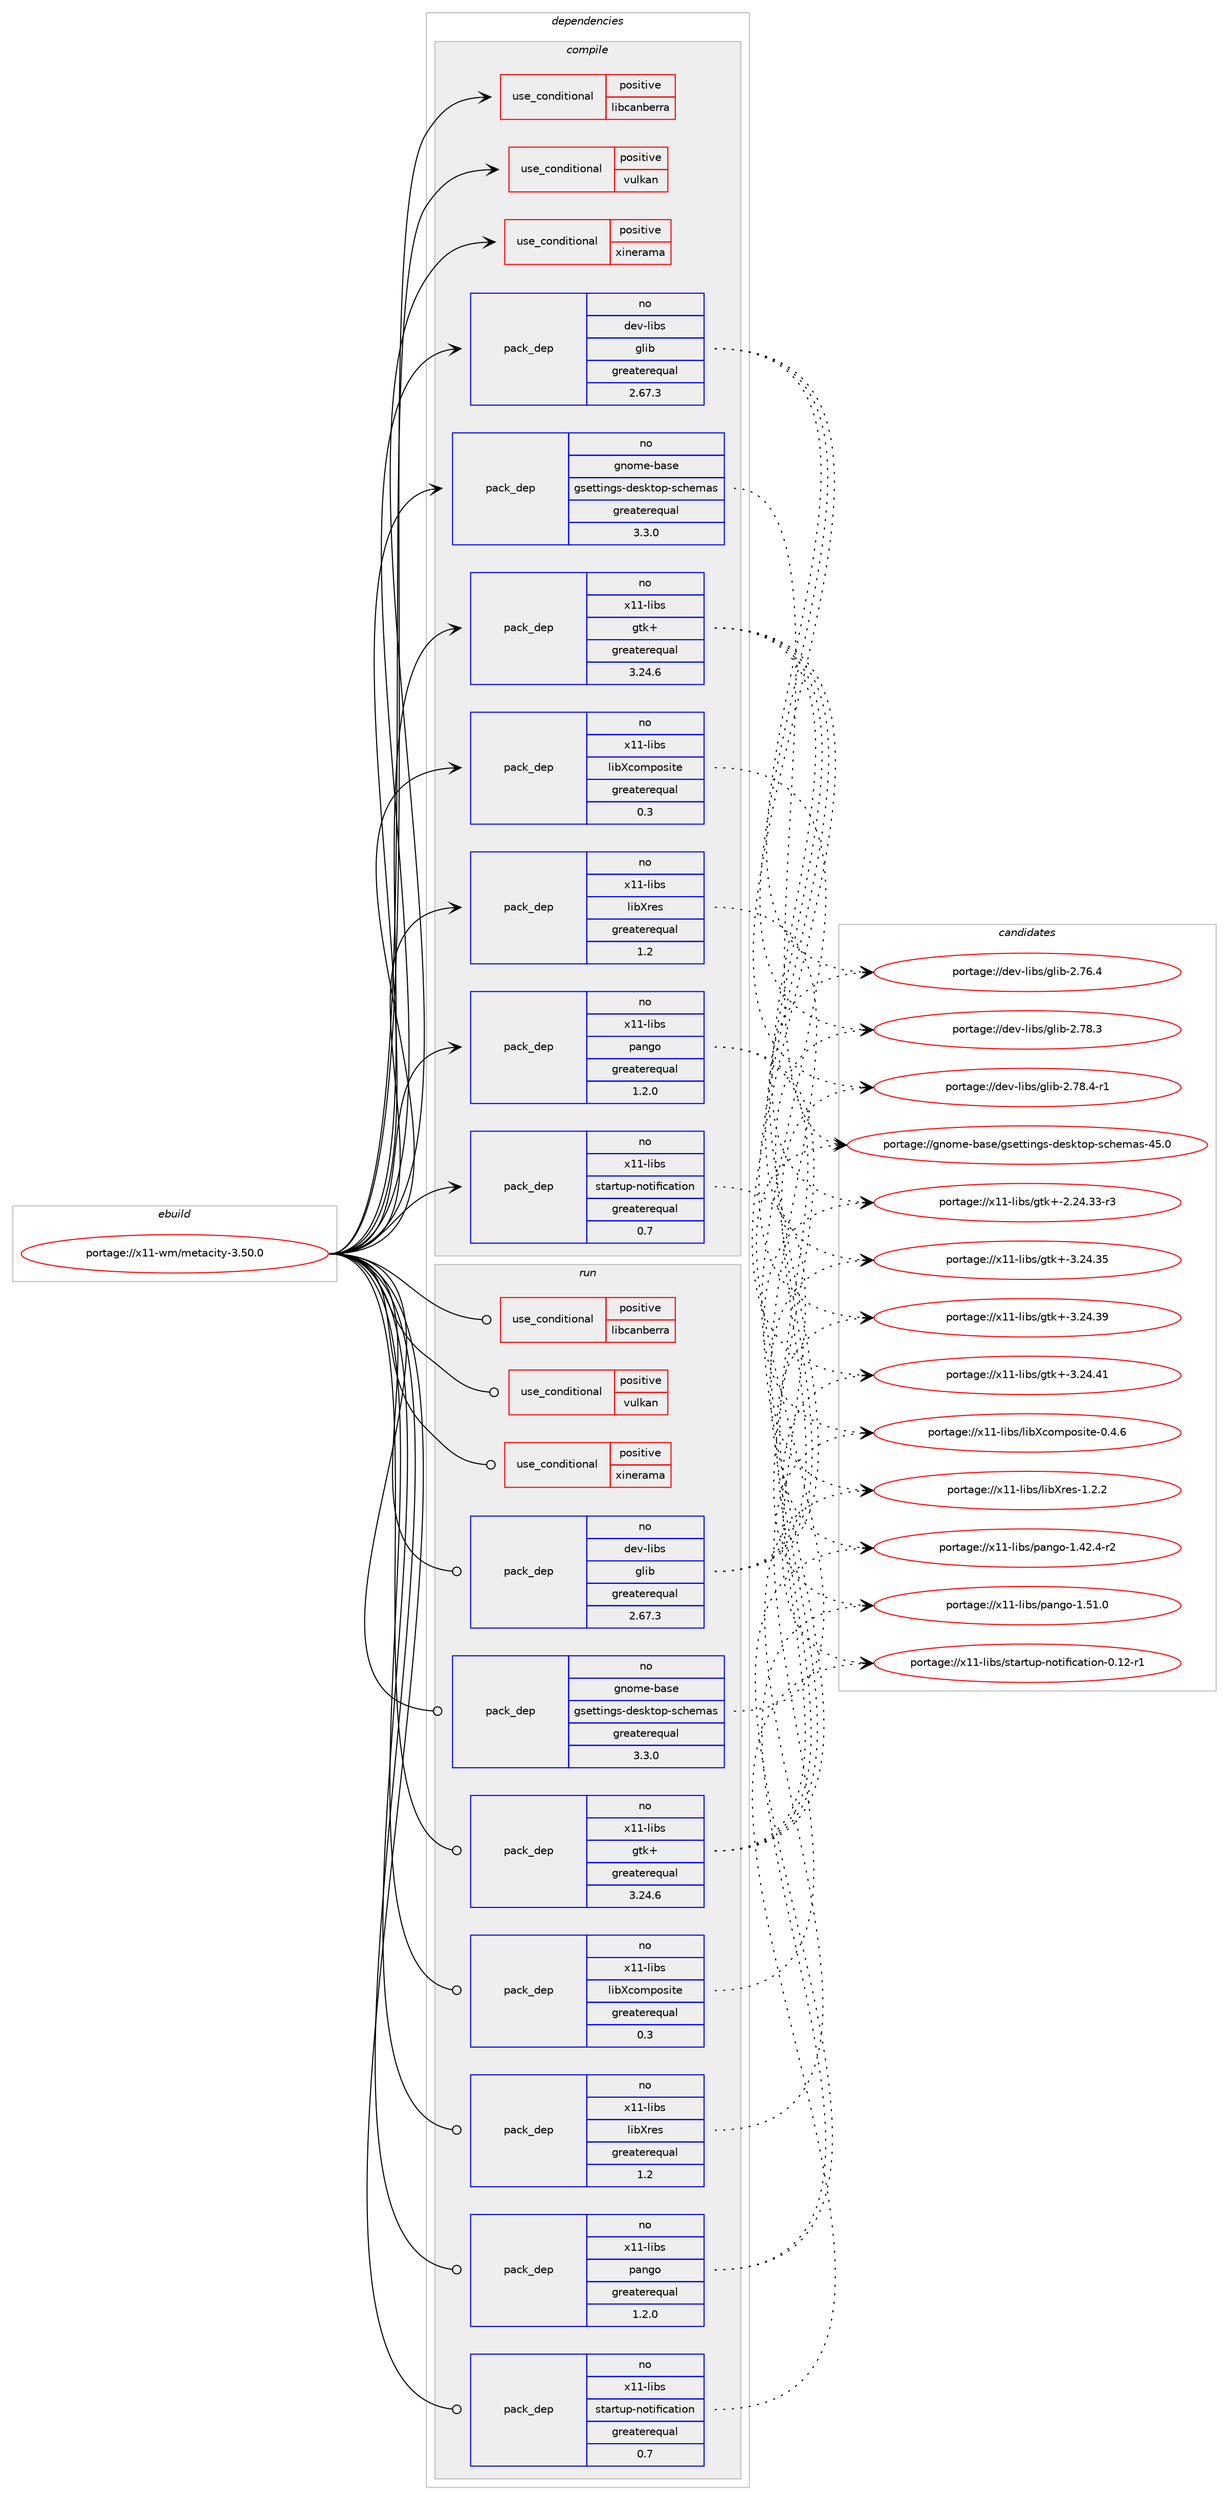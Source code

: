 digraph prolog {

# *************
# Graph options
# *************

newrank=true;
concentrate=true;
compound=true;
graph [rankdir=LR,fontname=Helvetica,fontsize=10,ranksep=1.5];#, ranksep=2.5, nodesep=0.2];
edge  [arrowhead=vee];
node  [fontname=Helvetica,fontsize=10];

# **********
# The ebuild
# **********

subgraph cluster_leftcol {
color=gray;
rank=same;
label=<<i>ebuild</i>>;
id [label="portage://x11-wm/metacity-3.50.0", color=red, width=4, href="../x11-wm/metacity-3.50.0.svg"];
}

# ****************
# The dependencies
# ****************

subgraph cluster_midcol {
color=gray;
label=<<i>dependencies</i>>;
subgraph cluster_compile {
fillcolor="#eeeeee";
style=filled;
label=<<i>compile</i>>;
subgraph cond17154 {
dependency26110 [label=<<TABLE BORDER="0" CELLBORDER="1" CELLSPACING="0" CELLPADDING="4"><TR><TD ROWSPAN="3" CELLPADDING="10">use_conditional</TD></TR><TR><TD>positive</TD></TR><TR><TD>libcanberra</TD></TR></TABLE>>, shape=none, color=red];
# *** BEGIN UNKNOWN DEPENDENCY TYPE (TODO) ***
# dependency26110 -> package_dependency(portage://x11-wm/metacity-3.50.0,install,no,media-libs,libcanberra,none,[,,],[],[use(enable(gtk3),none)])
# *** END UNKNOWN DEPENDENCY TYPE (TODO) ***

}
id:e -> dependency26110:w [weight=20,style="solid",arrowhead="vee"];
subgraph cond17155 {
dependency26111 [label=<<TABLE BORDER="0" CELLBORDER="1" CELLSPACING="0" CELLPADDING="4"><TR><TD ROWSPAN="3" CELLPADDING="10">use_conditional</TD></TR><TR><TD>positive</TD></TR><TR><TD>vulkan</TD></TR></TABLE>>, shape=none, color=red];
# *** BEGIN UNKNOWN DEPENDENCY TYPE (TODO) ***
# dependency26111 -> package_dependency(portage://x11-wm/metacity-3.50.0,install,no,media-libs,vulkan-loader,none,[,,],[],[])
# *** END UNKNOWN DEPENDENCY TYPE (TODO) ***

}
id:e -> dependency26111:w [weight=20,style="solid",arrowhead="vee"];
subgraph cond17156 {
dependency26112 [label=<<TABLE BORDER="0" CELLBORDER="1" CELLSPACING="0" CELLPADDING="4"><TR><TD ROWSPAN="3" CELLPADDING="10">use_conditional</TD></TR><TR><TD>positive</TD></TR><TR><TD>xinerama</TD></TR></TABLE>>, shape=none, color=red];
# *** BEGIN UNKNOWN DEPENDENCY TYPE (TODO) ***
# dependency26112 -> package_dependency(portage://x11-wm/metacity-3.50.0,install,no,x11-libs,libXinerama,none,[,,],[],[])
# *** END UNKNOWN DEPENDENCY TYPE (TODO) ***

}
id:e -> dependency26112:w [weight=20,style="solid",arrowhead="vee"];
subgraph pack8634 {
dependency26113 [label=<<TABLE BORDER="0" CELLBORDER="1" CELLSPACING="0" CELLPADDING="4" WIDTH="220"><TR><TD ROWSPAN="6" CELLPADDING="30">pack_dep</TD></TR><TR><TD WIDTH="110">no</TD></TR><TR><TD>dev-libs</TD></TR><TR><TD>glib</TD></TR><TR><TD>greaterequal</TD></TR><TR><TD>2.67.3</TD></TR></TABLE>>, shape=none, color=blue];
}
id:e -> dependency26113:w [weight=20,style="solid",arrowhead="vee"];
subgraph pack8635 {
dependency26114 [label=<<TABLE BORDER="0" CELLBORDER="1" CELLSPACING="0" CELLPADDING="4" WIDTH="220"><TR><TD ROWSPAN="6" CELLPADDING="30">pack_dep</TD></TR><TR><TD WIDTH="110">no</TD></TR><TR><TD>gnome-base</TD></TR><TR><TD>gsettings-desktop-schemas</TD></TR><TR><TD>greaterequal</TD></TR><TR><TD>3.3.0</TD></TR></TABLE>>, shape=none, color=blue];
}
id:e -> dependency26114:w [weight=20,style="solid",arrowhead="vee"];
# *** BEGIN UNKNOWN DEPENDENCY TYPE (TODO) ***
# id -> package_dependency(portage://x11-wm/metacity-3.50.0,install,no,gnome-base,libgtop,none,[,,],[slot(2),equal],[])
# *** END UNKNOWN DEPENDENCY TYPE (TODO) ***

# *** BEGIN UNKNOWN DEPENDENCY TYPE (TODO) ***
# id -> package_dependency(portage://x11-wm/metacity-3.50.0,install,no,gnome-extra,zenity,none,[,,],[],[])
# *** END UNKNOWN DEPENDENCY TYPE (TODO) ***

# *** BEGIN UNKNOWN DEPENDENCY TYPE (TODO) ***
# id -> package_dependency(portage://x11-wm/metacity-3.50.0,install,no,x11-base,xorg-proto,none,[,,],[],[])
# *** END UNKNOWN DEPENDENCY TYPE (TODO) ***

subgraph pack8636 {
dependency26115 [label=<<TABLE BORDER="0" CELLBORDER="1" CELLSPACING="0" CELLPADDING="4" WIDTH="220"><TR><TD ROWSPAN="6" CELLPADDING="30">pack_dep</TD></TR><TR><TD WIDTH="110">no</TD></TR><TR><TD>x11-libs</TD></TR><TR><TD>gtk+</TD></TR><TR><TD>greaterequal</TD></TR><TR><TD>3.24.6</TD></TR></TABLE>>, shape=none, color=blue];
}
id:e -> dependency26115:w [weight=20,style="solid",arrowhead="vee"];
# *** BEGIN UNKNOWN DEPENDENCY TYPE (TODO) ***
# id -> package_dependency(portage://x11-wm/metacity-3.50.0,install,no,x11-libs,libICE,none,[,,],[],[])
# *** END UNKNOWN DEPENDENCY TYPE (TODO) ***

# *** BEGIN UNKNOWN DEPENDENCY TYPE (TODO) ***
# id -> package_dependency(portage://x11-wm/metacity-3.50.0,install,no,x11-libs,libSM,none,[,,],[],[])
# *** END UNKNOWN DEPENDENCY TYPE (TODO) ***

# *** BEGIN UNKNOWN DEPENDENCY TYPE (TODO) ***
# id -> package_dependency(portage://x11-wm/metacity-3.50.0,install,no,x11-libs,libX11,none,[,,],[],[])
# *** END UNKNOWN DEPENDENCY TYPE (TODO) ***

subgraph pack8637 {
dependency26116 [label=<<TABLE BORDER="0" CELLBORDER="1" CELLSPACING="0" CELLPADDING="4" WIDTH="220"><TR><TD ROWSPAN="6" CELLPADDING="30">pack_dep</TD></TR><TR><TD WIDTH="110">no</TD></TR><TR><TD>x11-libs</TD></TR><TR><TD>libXcomposite</TD></TR><TR><TD>greaterequal</TD></TR><TR><TD>0.3</TD></TR></TABLE>>, shape=none, color=blue];
}
id:e -> dependency26116:w [weight=20,style="solid",arrowhead="vee"];
# *** BEGIN UNKNOWN DEPENDENCY TYPE (TODO) ***
# id -> package_dependency(portage://x11-wm/metacity-3.50.0,install,no,x11-libs,libXcursor,none,[,,],[],[])
# *** END UNKNOWN DEPENDENCY TYPE (TODO) ***

# *** BEGIN UNKNOWN DEPENDENCY TYPE (TODO) ***
# id -> package_dependency(portage://x11-wm/metacity-3.50.0,install,no,x11-libs,libXdamage,none,[,,],[],[])
# *** END UNKNOWN DEPENDENCY TYPE (TODO) ***

# *** BEGIN UNKNOWN DEPENDENCY TYPE (TODO) ***
# id -> package_dependency(portage://x11-wm/metacity-3.50.0,install,no,x11-libs,libXext,none,[,,],[],[])
# *** END UNKNOWN DEPENDENCY TYPE (TODO) ***

# *** BEGIN UNKNOWN DEPENDENCY TYPE (TODO) ***
# id -> package_dependency(portage://x11-wm/metacity-3.50.0,install,no,x11-libs,libXfixes,none,[,,],[],[])
# *** END UNKNOWN DEPENDENCY TYPE (TODO) ***

# *** BEGIN UNKNOWN DEPENDENCY TYPE (TODO) ***
# id -> package_dependency(portage://x11-wm/metacity-3.50.0,install,no,x11-libs,libXpresent,none,[,,],[],[])
# *** END UNKNOWN DEPENDENCY TYPE (TODO) ***

# *** BEGIN UNKNOWN DEPENDENCY TYPE (TODO) ***
# id -> package_dependency(portage://x11-wm/metacity-3.50.0,install,no,x11-libs,libXrandr,none,[,,],[],[])
# *** END UNKNOWN DEPENDENCY TYPE (TODO) ***

# *** BEGIN UNKNOWN DEPENDENCY TYPE (TODO) ***
# id -> package_dependency(portage://x11-wm/metacity-3.50.0,install,no,x11-libs,libXrender,none,[,,],[],[])
# *** END UNKNOWN DEPENDENCY TYPE (TODO) ***

subgraph pack8638 {
dependency26117 [label=<<TABLE BORDER="0" CELLBORDER="1" CELLSPACING="0" CELLPADDING="4" WIDTH="220"><TR><TD ROWSPAN="6" CELLPADDING="30">pack_dep</TD></TR><TR><TD WIDTH="110">no</TD></TR><TR><TD>x11-libs</TD></TR><TR><TD>libXres</TD></TR><TR><TD>greaterequal</TD></TR><TR><TD>1.2</TD></TR></TABLE>>, shape=none, color=blue];
}
id:e -> dependency26117:w [weight=20,style="solid",arrowhead="vee"];
subgraph pack8639 {
dependency26118 [label=<<TABLE BORDER="0" CELLBORDER="1" CELLSPACING="0" CELLPADDING="4" WIDTH="220"><TR><TD ROWSPAN="6" CELLPADDING="30">pack_dep</TD></TR><TR><TD WIDTH="110">no</TD></TR><TR><TD>x11-libs</TD></TR><TR><TD>pango</TD></TR><TR><TD>greaterequal</TD></TR><TR><TD>1.2.0</TD></TR></TABLE>>, shape=none, color=blue];
}
id:e -> dependency26118:w [weight=20,style="solid",arrowhead="vee"];
subgraph pack8640 {
dependency26119 [label=<<TABLE BORDER="0" CELLBORDER="1" CELLSPACING="0" CELLPADDING="4" WIDTH="220"><TR><TD ROWSPAN="6" CELLPADDING="30">pack_dep</TD></TR><TR><TD WIDTH="110">no</TD></TR><TR><TD>x11-libs</TD></TR><TR><TD>startup-notification</TD></TR><TR><TD>greaterequal</TD></TR><TR><TD>0.7</TD></TR></TABLE>>, shape=none, color=blue];
}
id:e -> dependency26119:w [weight=20,style="solid",arrowhead="vee"];
}
subgraph cluster_compileandrun {
fillcolor="#eeeeee";
style=filled;
label=<<i>compile and run</i>>;
}
subgraph cluster_run {
fillcolor="#eeeeee";
style=filled;
label=<<i>run</i>>;
subgraph cond17157 {
dependency26120 [label=<<TABLE BORDER="0" CELLBORDER="1" CELLSPACING="0" CELLPADDING="4"><TR><TD ROWSPAN="3" CELLPADDING="10">use_conditional</TD></TR><TR><TD>positive</TD></TR><TR><TD>libcanberra</TD></TR></TABLE>>, shape=none, color=red];
# *** BEGIN UNKNOWN DEPENDENCY TYPE (TODO) ***
# dependency26120 -> package_dependency(portage://x11-wm/metacity-3.50.0,run,no,media-libs,libcanberra,none,[,,],[],[use(enable(gtk3),none)])
# *** END UNKNOWN DEPENDENCY TYPE (TODO) ***

}
id:e -> dependency26120:w [weight=20,style="solid",arrowhead="odot"];
subgraph cond17158 {
dependency26121 [label=<<TABLE BORDER="0" CELLBORDER="1" CELLSPACING="0" CELLPADDING="4"><TR><TD ROWSPAN="3" CELLPADDING="10">use_conditional</TD></TR><TR><TD>positive</TD></TR><TR><TD>vulkan</TD></TR></TABLE>>, shape=none, color=red];
# *** BEGIN UNKNOWN DEPENDENCY TYPE (TODO) ***
# dependency26121 -> package_dependency(portage://x11-wm/metacity-3.50.0,run,no,media-libs,vulkan-loader,none,[,,],[],[])
# *** END UNKNOWN DEPENDENCY TYPE (TODO) ***

}
id:e -> dependency26121:w [weight=20,style="solid",arrowhead="odot"];
subgraph cond17159 {
dependency26122 [label=<<TABLE BORDER="0" CELLBORDER="1" CELLSPACING="0" CELLPADDING="4"><TR><TD ROWSPAN="3" CELLPADDING="10">use_conditional</TD></TR><TR><TD>positive</TD></TR><TR><TD>xinerama</TD></TR></TABLE>>, shape=none, color=red];
# *** BEGIN UNKNOWN DEPENDENCY TYPE (TODO) ***
# dependency26122 -> package_dependency(portage://x11-wm/metacity-3.50.0,run,no,x11-libs,libXinerama,none,[,,],[],[])
# *** END UNKNOWN DEPENDENCY TYPE (TODO) ***

}
id:e -> dependency26122:w [weight=20,style="solid",arrowhead="odot"];
subgraph pack8641 {
dependency26123 [label=<<TABLE BORDER="0" CELLBORDER="1" CELLSPACING="0" CELLPADDING="4" WIDTH="220"><TR><TD ROWSPAN="6" CELLPADDING="30">pack_dep</TD></TR><TR><TD WIDTH="110">no</TD></TR><TR><TD>dev-libs</TD></TR><TR><TD>glib</TD></TR><TR><TD>greaterequal</TD></TR><TR><TD>2.67.3</TD></TR></TABLE>>, shape=none, color=blue];
}
id:e -> dependency26123:w [weight=20,style="solid",arrowhead="odot"];
subgraph pack8642 {
dependency26124 [label=<<TABLE BORDER="0" CELLBORDER="1" CELLSPACING="0" CELLPADDING="4" WIDTH="220"><TR><TD ROWSPAN="6" CELLPADDING="30">pack_dep</TD></TR><TR><TD WIDTH="110">no</TD></TR><TR><TD>gnome-base</TD></TR><TR><TD>gsettings-desktop-schemas</TD></TR><TR><TD>greaterequal</TD></TR><TR><TD>3.3.0</TD></TR></TABLE>>, shape=none, color=blue];
}
id:e -> dependency26124:w [weight=20,style="solid",arrowhead="odot"];
# *** BEGIN UNKNOWN DEPENDENCY TYPE (TODO) ***
# id -> package_dependency(portage://x11-wm/metacity-3.50.0,run,no,gnome-base,libgtop,none,[,,],[slot(2),equal],[])
# *** END UNKNOWN DEPENDENCY TYPE (TODO) ***

# *** BEGIN UNKNOWN DEPENDENCY TYPE (TODO) ***
# id -> package_dependency(portage://x11-wm/metacity-3.50.0,run,no,gnome-extra,zenity,none,[,,],[],[])
# *** END UNKNOWN DEPENDENCY TYPE (TODO) ***

subgraph pack8643 {
dependency26125 [label=<<TABLE BORDER="0" CELLBORDER="1" CELLSPACING="0" CELLPADDING="4" WIDTH="220"><TR><TD ROWSPAN="6" CELLPADDING="30">pack_dep</TD></TR><TR><TD WIDTH="110">no</TD></TR><TR><TD>x11-libs</TD></TR><TR><TD>gtk+</TD></TR><TR><TD>greaterequal</TD></TR><TR><TD>3.24.6</TD></TR></TABLE>>, shape=none, color=blue];
}
id:e -> dependency26125:w [weight=20,style="solid",arrowhead="odot"];
# *** BEGIN UNKNOWN DEPENDENCY TYPE (TODO) ***
# id -> package_dependency(portage://x11-wm/metacity-3.50.0,run,no,x11-libs,libICE,none,[,,],[],[])
# *** END UNKNOWN DEPENDENCY TYPE (TODO) ***

# *** BEGIN UNKNOWN DEPENDENCY TYPE (TODO) ***
# id -> package_dependency(portage://x11-wm/metacity-3.50.0,run,no,x11-libs,libSM,none,[,,],[],[])
# *** END UNKNOWN DEPENDENCY TYPE (TODO) ***

# *** BEGIN UNKNOWN DEPENDENCY TYPE (TODO) ***
# id -> package_dependency(portage://x11-wm/metacity-3.50.0,run,no,x11-libs,libX11,none,[,,],[],[])
# *** END UNKNOWN DEPENDENCY TYPE (TODO) ***

subgraph pack8644 {
dependency26126 [label=<<TABLE BORDER="0" CELLBORDER="1" CELLSPACING="0" CELLPADDING="4" WIDTH="220"><TR><TD ROWSPAN="6" CELLPADDING="30">pack_dep</TD></TR><TR><TD WIDTH="110">no</TD></TR><TR><TD>x11-libs</TD></TR><TR><TD>libXcomposite</TD></TR><TR><TD>greaterequal</TD></TR><TR><TD>0.3</TD></TR></TABLE>>, shape=none, color=blue];
}
id:e -> dependency26126:w [weight=20,style="solid",arrowhead="odot"];
# *** BEGIN UNKNOWN DEPENDENCY TYPE (TODO) ***
# id -> package_dependency(portage://x11-wm/metacity-3.50.0,run,no,x11-libs,libXcursor,none,[,,],[],[])
# *** END UNKNOWN DEPENDENCY TYPE (TODO) ***

# *** BEGIN UNKNOWN DEPENDENCY TYPE (TODO) ***
# id -> package_dependency(portage://x11-wm/metacity-3.50.0,run,no,x11-libs,libXdamage,none,[,,],[],[])
# *** END UNKNOWN DEPENDENCY TYPE (TODO) ***

# *** BEGIN UNKNOWN DEPENDENCY TYPE (TODO) ***
# id -> package_dependency(portage://x11-wm/metacity-3.50.0,run,no,x11-libs,libXext,none,[,,],[],[])
# *** END UNKNOWN DEPENDENCY TYPE (TODO) ***

# *** BEGIN UNKNOWN DEPENDENCY TYPE (TODO) ***
# id -> package_dependency(portage://x11-wm/metacity-3.50.0,run,no,x11-libs,libXfixes,none,[,,],[],[])
# *** END UNKNOWN DEPENDENCY TYPE (TODO) ***

# *** BEGIN UNKNOWN DEPENDENCY TYPE (TODO) ***
# id -> package_dependency(portage://x11-wm/metacity-3.50.0,run,no,x11-libs,libXpresent,none,[,,],[],[])
# *** END UNKNOWN DEPENDENCY TYPE (TODO) ***

# *** BEGIN UNKNOWN DEPENDENCY TYPE (TODO) ***
# id -> package_dependency(portage://x11-wm/metacity-3.50.0,run,no,x11-libs,libXrandr,none,[,,],[],[])
# *** END UNKNOWN DEPENDENCY TYPE (TODO) ***

# *** BEGIN UNKNOWN DEPENDENCY TYPE (TODO) ***
# id -> package_dependency(portage://x11-wm/metacity-3.50.0,run,no,x11-libs,libXrender,none,[,,],[],[])
# *** END UNKNOWN DEPENDENCY TYPE (TODO) ***

subgraph pack8645 {
dependency26127 [label=<<TABLE BORDER="0" CELLBORDER="1" CELLSPACING="0" CELLPADDING="4" WIDTH="220"><TR><TD ROWSPAN="6" CELLPADDING="30">pack_dep</TD></TR><TR><TD WIDTH="110">no</TD></TR><TR><TD>x11-libs</TD></TR><TR><TD>libXres</TD></TR><TR><TD>greaterequal</TD></TR><TR><TD>1.2</TD></TR></TABLE>>, shape=none, color=blue];
}
id:e -> dependency26127:w [weight=20,style="solid",arrowhead="odot"];
subgraph pack8646 {
dependency26128 [label=<<TABLE BORDER="0" CELLBORDER="1" CELLSPACING="0" CELLPADDING="4" WIDTH="220"><TR><TD ROWSPAN="6" CELLPADDING="30">pack_dep</TD></TR><TR><TD WIDTH="110">no</TD></TR><TR><TD>x11-libs</TD></TR><TR><TD>pango</TD></TR><TR><TD>greaterequal</TD></TR><TR><TD>1.2.0</TD></TR></TABLE>>, shape=none, color=blue];
}
id:e -> dependency26128:w [weight=20,style="solid",arrowhead="odot"];
subgraph pack8647 {
dependency26129 [label=<<TABLE BORDER="0" CELLBORDER="1" CELLSPACING="0" CELLPADDING="4" WIDTH="220"><TR><TD ROWSPAN="6" CELLPADDING="30">pack_dep</TD></TR><TR><TD WIDTH="110">no</TD></TR><TR><TD>x11-libs</TD></TR><TR><TD>startup-notification</TD></TR><TR><TD>greaterequal</TD></TR><TR><TD>0.7</TD></TR></TABLE>>, shape=none, color=blue];
}
id:e -> dependency26129:w [weight=20,style="solid",arrowhead="odot"];
}
}

# **************
# The candidates
# **************

subgraph cluster_choices {
rank=same;
color=gray;
label=<<i>candidates</i>>;

subgraph choice8634 {
color=black;
nodesep=1;
choice1001011184510810598115471031081059845504655544652 [label="portage://dev-libs/glib-2.76.4", color=red, width=4,href="../dev-libs/glib-2.76.4.svg"];
choice1001011184510810598115471031081059845504655564651 [label="portage://dev-libs/glib-2.78.3", color=red, width=4,href="../dev-libs/glib-2.78.3.svg"];
choice10010111845108105981154710310810598455046555646524511449 [label="portage://dev-libs/glib-2.78.4-r1", color=red, width=4,href="../dev-libs/glib-2.78.4-r1.svg"];
dependency26113:e -> choice1001011184510810598115471031081059845504655544652:w [style=dotted,weight="100"];
dependency26113:e -> choice1001011184510810598115471031081059845504655564651:w [style=dotted,weight="100"];
dependency26113:e -> choice10010111845108105981154710310810598455046555646524511449:w [style=dotted,weight="100"];
}
subgraph choice8635 {
color=black;
nodesep=1;
choice10311011110910145989711510147103115101116116105110103115451001011151071161111124511599104101109971154552534648 [label="portage://gnome-base/gsettings-desktop-schemas-45.0", color=red, width=4,href="../gnome-base/gsettings-desktop-schemas-45.0.svg"];
dependency26114:e -> choice10311011110910145989711510147103115101116116105110103115451001011151071161111124511599104101109971154552534648:w [style=dotted,weight="100"];
}
subgraph choice8636 {
color=black;
nodesep=1;
choice12049494510810598115471031161074345504650524651514511451 [label="portage://x11-libs/gtk+-2.24.33-r3", color=red, width=4,href="../x11-libs/gtk+-2.24.33-r3.svg"];
choice1204949451081059811547103116107434551465052465153 [label="portage://x11-libs/gtk+-3.24.35", color=red, width=4,href="../x11-libs/gtk+-3.24.35.svg"];
choice1204949451081059811547103116107434551465052465157 [label="portage://x11-libs/gtk+-3.24.39", color=red, width=4,href="../x11-libs/gtk+-3.24.39.svg"];
choice1204949451081059811547103116107434551465052465249 [label="portage://x11-libs/gtk+-3.24.41", color=red, width=4,href="../x11-libs/gtk+-3.24.41.svg"];
dependency26115:e -> choice12049494510810598115471031161074345504650524651514511451:w [style=dotted,weight="100"];
dependency26115:e -> choice1204949451081059811547103116107434551465052465153:w [style=dotted,weight="100"];
dependency26115:e -> choice1204949451081059811547103116107434551465052465157:w [style=dotted,weight="100"];
dependency26115:e -> choice1204949451081059811547103116107434551465052465249:w [style=dotted,weight="100"];
}
subgraph choice8637 {
color=black;
nodesep=1;
choice1204949451081059811547108105988899111109112111115105116101454846524654 [label="portage://x11-libs/libXcomposite-0.4.6", color=red, width=4,href="../x11-libs/libXcomposite-0.4.6.svg"];
dependency26116:e -> choice1204949451081059811547108105988899111109112111115105116101454846524654:w [style=dotted,weight="100"];
}
subgraph choice8638 {
color=black;
nodesep=1;
choice12049494510810598115471081059888114101115454946504650 [label="portage://x11-libs/libXres-1.2.2", color=red, width=4,href="../x11-libs/libXres-1.2.2.svg"];
dependency26117:e -> choice12049494510810598115471081059888114101115454946504650:w [style=dotted,weight="100"];
}
subgraph choice8639 {
color=black;
nodesep=1;
choice120494945108105981154711297110103111454946525046524511450 [label="portage://x11-libs/pango-1.42.4-r2", color=red, width=4,href="../x11-libs/pango-1.42.4-r2.svg"];
choice12049494510810598115471129711010311145494653494648 [label="portage://x11-libs/pango-1.51.0", color=red, width=4,href="../x11-libs/pango-1.51.0.svg"];
dependency26118:e -> choice120494945108105981154711297110103111454946525046524511450:w [style=dotted,weight="100"];
dependency26118:e -> choice12049494510810598115471129711010311145494653494648:w [style=dotted,weight="100"];
}
subgraph choice8640 {
color=black;
nodesep=1;
choice12049494510810598115471151169711411611711245110111116105102105999711610511111045484649504511449 [label="portage://x11-libs/startup-notification-0.12-r1", color=red, width=4,href="../x11-libs/startup-notification-0.12-r1.svg"];
dependency26119:e -> choice12049494510810598115471151169711411611711245110111116105102105999711610511111045484649504511449:w [style=dotted,weight="100"];
}
subgraph choice8641 {
color=black;
nodesep=1;
choice1001011184510810598115471031081059845504655544652 [label="portage://dev-libs/glib-2.76.4", color=red, width=4,href="../dev-libs/glib-2.76.4.svg"];
choice1001011184510810598115471031081059845504655564651 [label="portage://dev-libs/glib-2.78.3", color=red, width=4,href="../dev-libs/glib-2.78.3.svg"];
choice10010111845108105981154710310810598455046555646524511449 [label="portage://dev-libs/glib-2.78.4-r1", color=red, width=4,href="../dev-libs/glib-2.78.4-r1.svg"];
dependency26123:e -> choice1001011184510810598115471031081059845504655544652:w [style=dotted,weight="100"];
dependency26123:e -> choice1001011184510810598115471031081059845504655564651:w [style=dotted,weight="100"];
dependency26123:e -> choice10010111845108105981154710310810598455046555646524511449:w [style=dotted,weight="100"];
}
subgraph choice8642 {
color=black;
nodesep=1;
choice10311011110910145989711510147103115101116116105110103115451001011151071161111124511599104101109971154552534648 [label="portage://gnome-base/gsettings-desktop-schemas-45.0", color=red, width=4,href="../gnome-base/gsettings-desktop-schemas-45.0.svg"];
dependency26124:e -> choice10311011110910145989711510147103115101116116105110103115451001011151071161111124511599104101109971154552534648:w [style=dotted,weight="100"];
}
subgraph choice8643 {
color=black;
nodesep=1;
choice12049494510810598115471031161074345504650524651514511451 [label="portage://x11-libs/gtk+-2.24.33-r3", color=red, width=4,href="../x11-libs/gtk+-2.24.33-r3.svg"];
choice1204949451081059811547103116107434551465052465153 [label="portage://x11-libs/gtk+-3.24.35", color=red, width=4,href="../x11-libs/gtk+-3.24.35.svg"];
choice1204949451081059811547103116107434551465052465157 [label="portage://x11-libs/gtk+-3.24.39", color=red, width=4,href="../x11-libs/gtk+-3.24.39.svg"];
choice1204949451081059811547103116107434551465052465249 [label="portage://x11-libs/gtk+-3.24.41", color=red, width=4,href="../x11-libs/gtk+-3.24.41.svg"];
dependency26125:e -> choice12049494510810598115471031161074345504650524651514511451:w [style=dotted,weight="100"];
dependency26125:e -> choice1204949451081059811547103116107434551465052465153:w [style=dotted,weight="100"];
dependency26125:e -> choice1204949451081059811547103116107434551465052465157:w [style=dotted,weight="100"];
dependency26125:e -> choice1204949451081059811547103116107434551465052465249:w [style=dotted,weight="100"];
}
subgraph choice8644 {
color=black;
nodesep=1;
choice1204949451081059811547108105988899111109112111115105116101454846524654 [label="portage://x11-libs/libXcomposite-0.4.6", color=red, width=4,href="../x11-libs/libXcomposite-0.4.6.svg"];
dependency26126:e -> choice1204949451081059811547108105988899111109112111115105116101454846524654:w [style=dotted,weight="100"];
}
subgraph choice8645 {
color=black;
nodesep=1;
choice12049494510810598115471081059888114101115454946504650 [label="portage://x11-libs/libXres-1.2.2", color=red, width=4,href="../x11-libs/libXres-1.2.2.svg"];
dependency26127:e -> choice12049494510810598115471081059888114101115454946504650:w [style=dotted,weight="100"];
}
subgraph choice8646 {
color=black;
nodesep=1;
choice120494945108105981154711297110103111454946525046524511450 [label="portage://x11-libs/pango-1.42.4-r2", color=red, width=4,href="../x11-libs/pango-1.42.4-r2.svg"];
choice12049494510810598115471129711010311145494653494648 [label="portage://x11-libs/pango-1.51.0", color=red, width=4,href="../x11-libs/pango-1.51.0.svg"];
dependency26128:e -> choice120494945108105981154711297110103111454946525046524511450:w [style=dotted,weight="100"];
dependency26128:e -> choice12049494510810598115471129711010311145494653494648:w [style=dotted,weight="100"];
}
subgraph choice8647 {
color=black;
nodesep=1;
choice12049494510810598115471151169711411611711245110111116105102105999711610511111045484649504511449 [label="portage://x11-libs/startup-notification-0.12-r1", color=red, width=4,href="../x11-libs/startup-notification-0.12-r1.svg"];
dependency26129:e -> choice12049494510810598115471151169711411611711245110111116105102105999711610511111045484649504511449:w [style=dotted,weight="100"];
}
}

}
